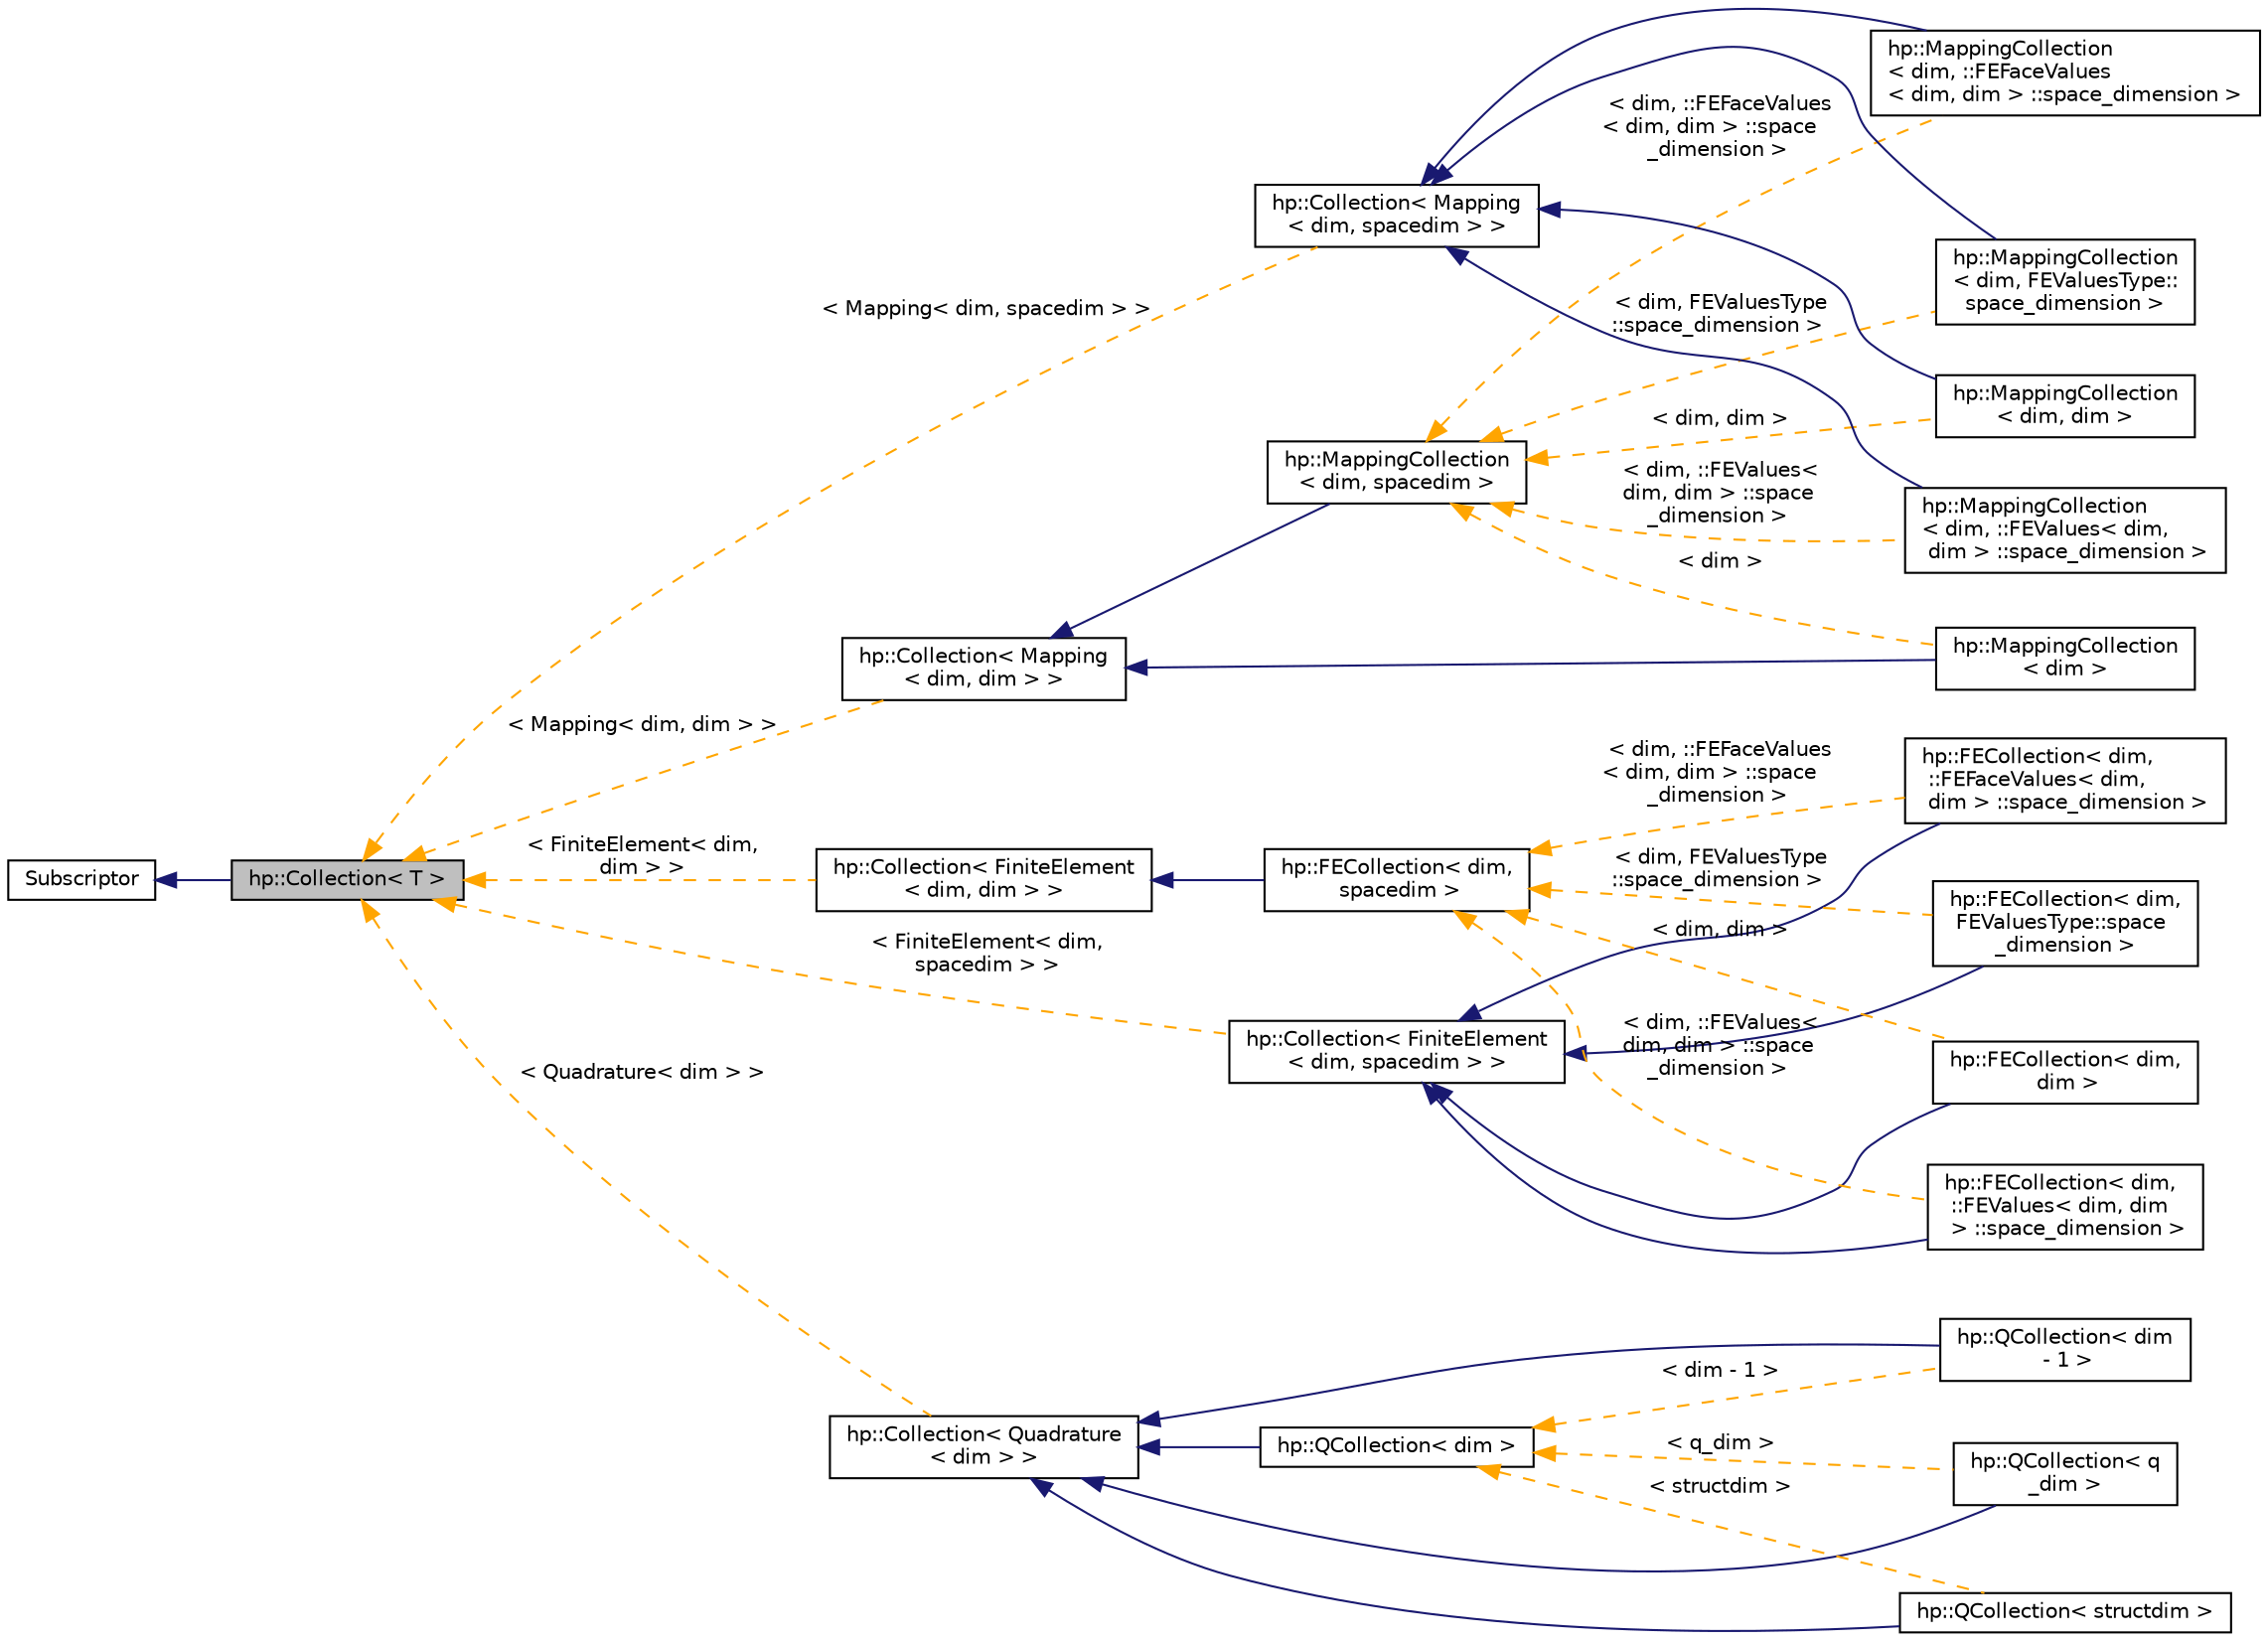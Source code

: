 digraph "hp::Collection&lt; T &gt;"
{
 // LATEX_PDF_SIZE
  edge [fontname="Helvetica",fontsize="10",labelfontname="Helvetica",labelfontsize="10"];
  node [fontname="Helvetica",fontsize="10",shape=record];
  rankdir="LR";
  Node1 [label="hp::Collection\< T \>",height=0.2,width=0.4,color="black", fillcolor="grey75", style="filled", fontcolor="black",tooltip=" "];
  Node2 -> Node1 [dir="back",color="midnightblue",fontsize="10",style="solid",fontname="Helvetica"];
  Node2 [label="Subscriptor",height=0.2,width=0.4,color="black", fillcolor="white", style="filled",URL="$classSubscriptor.html",tooltip=" "];
  Node1 -> Node3 [dir="back",color="orange",fontsize="10",style="dashed",label=" \< Mapping\< dim, dim \> \>" ,fontname="Helvetica"];
  Node3 [label="hp::Collection\< Mapping\l\< dim, dim \> \>",height=0.2,width=0.4,color="black", fillcolor="white", style="filled",URL="$classhp_1_1Collection.html",tooltip=" "];
  Node3 -> Node4 [dir="back",color="midnightblue",fontsize="10",style="solid",fontname="Helvetica"];
  Node4 [label="hp::MappingCollection\l\< dim, spacedim \>",height=0.2,width=0.4,color="black", fillcolor="white", style="filled",URL="$classhp_1_1MappingCollection.html",tooltip=" "];
  Node4 -> Node5 [dir="back",color="orange",fontsize="10",style="dashed",label=" \< dim, FEValuesType\l::space_dimension \>" ,fontname="Helvetica"];
  Node5 [label="hp::MappingCollection\l\< dim, FEValuesType::\lspace_dimension \>",height=0.2,width=0.4,color="black", fillcolor="white", style="filled",URL="$classhp_1_1MappingCollection.html",tooltip=" "];
  Node4 -> Node6 [dir="back",color="orange",fontsize="10",style="dashed",label=" \< dim, ::FEValues\<\l dim, dim \> ::space\l_dimension \>" ,fontname="Helvetica"];
  Node6 [label="hp::MappingCollection\l\< dim, ::FEValues\< dim,\l dim \> ::space_dimension \>",height=0.2,width=0.4,color="black", fillcolor="white", style="filled",URL="$classhp_1_1MappingCollection.html",tooltip=" "];
  Node4 -> Node7 [dir="back",color="orange",fontsize="10",style="dashed",label=" \< dim, dim \>" ,fontname="Helvetica"];
  Node7 [label="hp::MappingCollection\l\< dim, dim \>",height=0.2,width=0.4,color="black", fillcolor="white", style="filled",URL="$classhp_1_1MappingCollection.html",tooltip=" "];
  Node4 -> Node8 [dir="back",color="orange",fontsize="10",style="dashed",label=" \< dim, ::FEFaceValues\l\< dim, dim \> ::space\l_dimension \>" ,fontname="Helvetica"];
  Node8 [label="hp::MappingCollection\l\< dim, ::FEFaceValues\l\< dim, dim \> ::space_dimension \>",height=0.2,width=0.4,color="black", fillcolor="white", style="filled",URL="$classhp_1_1MappingCollection.html",tooltip=" "];
  Node4 -> Node9 [dir="back",color="orange",fontsize="10",style="dashed",label=" \< dim \>" ,fontname="Helvetica"];
  Node9 [label="hp::MappingCollection\l\< dim \>",height=0.2,width=0.4,color="black", fillcolor="white", style="filled",URL="$classhp_1_1MappingCollection.html",tooltip=" "];
  Node3 -> Node9 [dir="back",color="midnightblue",fontsize="10",style="solid",fontname="Helvetica"];
  Node1 -> Node10 [dir="back",color="orange",fontsize="10",style="dashed",label=" \< FiniteElement\< dim,\l spacedim \> \>" ,fontname="Helvetica"];
  Node10 [label="hp::Collection\< FiniteElement\l\< dim, spacedim \> \>",height=0.2,width=0.4,color="black", fillcolor="white", style="filled",URL="$classhp_1_1Collection.html",tooltip=" "];
  Node10 -> Node11 [dir="back",color="midnightblue",fontsize="10",style="solid",fontname="Helvetica"];
  Node11 [label="hp::FECollection\< dim,\l ::FEFaceValues\< dim,\l dim \> ::space_dimension \>",height=0.2,width=0.4,color="black", fillcolor="white", style="filled",URL="$classhp_1_1FECollection.html",tooltip=" "];
  Node10 -> Node12 [dir="back",color="midnightblue",fontsize="10",style="solid",fontname="Helvetica"];
  Node12 [label="hp::FECollection\< dim,\l ::FEValues\< dim, dim\l \> ::space_dimension \>",height=0.2,width=0.4,color="black", fillcolor="white", style="filled",URL="$classhp_1_1FECollection.html",tooltip=" "];
  Node10 -> Node13 [dir="back",color="midnightblue",fontsize="10",style="solid",fontname="Helvetica"];
  Node13 [label="hp::FECollection\< dim,\l dim \>",height=0.2,width=0.4,color="black", fillcolor="white", style="filled",URL="$classhp_1_1FECollection.html",tooltip=" "];
  Node10 -> Node14 [dir="back",color="midnightblue",fontsize="10",style="solid",fontname="Helvetica"];
  Node14 [label="hp::FECollection\< dim,\l FEValuesType::space\l_dimension \>",height=0.2,width=0.4,color="black", fillcolor="white", style="filled",URL="$classhp_1_1FECollection.html",tooltip=" "];
  Node1 -> Node15 [dir="back",color="orange",fontsize="10",style="dashed",label=" \< Mapping\< dim, spacedim \> \>" ,fontname="Helvetica"];
  Node15 [label="hp::Collection\< Mapping\l\< dim, spacedim \> \>",height=0.2,width=0.4,color="black", fillcolor="white", style="filled",URL="$classhp_1_1Collection.html",tooltip=" "];
  Node15 -> Node8 [dir="back",color="midnightblue",fontsize="10",style="solid",fontname="Helvetica"];
  Node15 -> Node6 [dir="back",color="midnightblue",fontsize="10",style="solid",fontname="Helvetica"];
  Node15 -> Node7 [dir="back",color="midnightblue",fontsize="10",style="solid",fontname="Helvetica"];
  Node15 -> Node5 [dir="back",color="midnightblue",fontsize="10",style="solid",fontname="Helvetica"];
  Node1 -> Node16 [dir="back",color="orange",fontsize="10",style="dashed",label=" \< Quadrature\< dim \> \>" ,fontname="Helvetica"];
  Node16 [label="hp::Collection\< Quadrature\l\< dim \> \>",height=0.2,width=0.4,color="black", fillcolor="white", style="filled",URL="$classhp_1_1Collection.html",tooltip=" "];
  Node16 -> Node17 [dir="back",color="midnightblue",fontsize="10",style="solid",fontname="Helvetica"];
  Node17 [label="hp::QCollection\< dim \>",height=0.2,width=0.4,color="black", fillcolor="white", style="filled",URL="$classhp_1_1QCollection.html",tooltip=" "];
  Node17 -> Node18 [dir="back",color="orange",fontsize="10",style="dashed",label=" \< dim - 1 \>" ,fontname="Helvetica"];
  Node18 [label="hp::QCollection\< dim\l - 1 \>",height=0.2,width=0.4,color="black", fillcolor="white", style="filled",URL="$classhp_1_1QCollection.html",tooltip=" "];
  Node17 -> Node19 [dir="back",color="orange",fontsize="10",style="dashed",label=" \< q_dim \>" ,fontname="Helvetica"];
  Node19 [label="hp::QCollection\< q\l_dim \>",height=0.2,width=0.4,color="black", fillcolor="white", style="filled",URL="$classhp_1_1QCollection.html",tooltip=" "];
  Node17 -> Node20 [dir="back",color="orange",fontsize="10",style="dashed",label=" \< structdim \>" ,fontname="Helvetica"];
  Node20 [label="hp::QCollection\< structdim \>",height=0.2,width=0.4,color="black", fillcolor="white", style="filled",URL="$classhp_1_1QCollection.html",tooltip=" "];
  Node16 -> Node18 [dir="back",color="midnightblue",fontsize="10",style="solid",fontname="Helvetica"];
  Node16 -> Node19 [dir="back",color="midnightblue",fontsize="10",style="solid",fontname="Helvetica"];
  Node16 -> Node20 [dir="back",color="midnightblue",fontsize="10",style="solid",fontname="Helvetica"];
  Node1 -> Node21 [dir="back",color="orange",fontsize="10",style="dashed",label=" \< FiniteElement\< dim,\l dim \> \>" ,fontname="Helvetica"];
  Node21 [label="hp::Collection\< FiniteElement\l\< dim, dim \> \>",height=0.2,width=0.4,color="black", fillcolor="white", style="filled",URL="$classhp_1_1Collection.html",tooltip=" "];
  Node21 -> Node22 [dir="back",color="midnightblue",fontsize="10",style="solid",fontname="Helvetica"];
  Node22 [label="hp::FECollection\< dim,\l spacedim \>",height=0.2,width=0.4,color="black", fillcolor="white", style="filled",URL="$classhp_1_1FECollection.html",tooltip=" "];
  Node22 -> Node14 [dir="back",color="orange",fontsize="10",style="dashed",label=" \< dim, FEValuesType\l::space_dimension \>" ,fontname="Helvetica"];
  Node22 -> Node12 [dir="back",color="orange",fontsize="10",style="dashed",label=" \< dim, ::FEValues\<\l dim, dim \> ::space\l_dimension \>" ,fontname="Helvetica"];
  Node22 -> Node11 [dir="back",color="orange",fontsize="10",style="dashed",label=" \< dim, ::FEFaceValues\l\< dim, dim \> ::space\l_dimension \>" ,fontname="Helvetica"];
  Node22 -> Node13 [dir="back",color="orange",fontsize="10",style="dashed",label=" \< dim, dim \>" ,fontname="Helvetica"];
}
